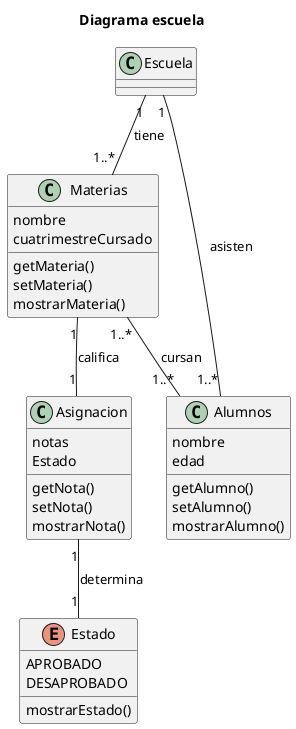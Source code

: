 @startuml
Title Diagrama escuela

class Escuela{
}

class Materias {
nombre
cuatrimestreCursado
getMateria()
setMateria()
mostrarMateria()
}


class Alumnos {
nombre
edad
getAlumno()
setAlumno()
mostrarAlumno()
}

class Asignacion {
notas
Estado
getNota()
setNota()
mostrarNota()
}

enum Estado{
APROBADO
DESAPROBADO
mostrarEstado()
}

Escuela "1" -- "1..*" Materias : tiene
Escuela "1" -- "1..*" Alumnos : asisten
Materias "1..*" -- "1..*" Alumnos : cursan
Materias "1" -- "1" Asignacion : califica
Asignacion "1"-- "1" Estado : determina




@enduml